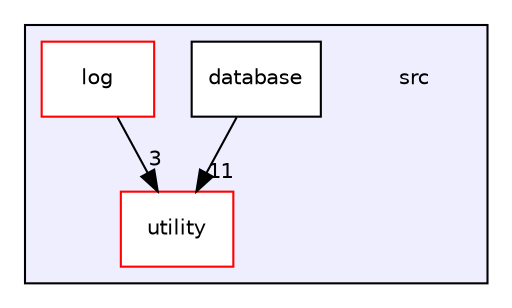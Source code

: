 digraph "/home/hoo/project/Express/src" {
  compound=true
  node [ fontsize="10", fontname="Helvetica"];
  edge [ labelfontsize="10", labelfontname="Helvetica"];
  subgraph clusterdir_68267d1309a1af8e8297ef4c3efbcdba {
    graph [ bgcolor="#eeeeff", pencolor="black", label="" URL="dir_68267d1309a1af8e8297ef4c3efbcdba.html"];
    dir_68267d1309a1af8e8297ef4c3efbcdba [shape=plaintext label="src"];
  dir_803ee67260c130b45d29089798491ab2 [shape=box label="database" fillcolor="white" style="filled" URL="dir_803ee67260c130b45d29089798491ab2.html"];
  dir_2241064965c8d9ca993f08b926076f7d [shape=box label="log" fillcolor="white" style="filled" color="red" URL="dir_2241064965c8d9ca993f08b926076f7d.html"];
  dir_0619a8f54b4fad7043a6de45be8fde0b [shape=box label="utility" fillcolor="white" style="filled" color="red" URL="dir_0619a8f54b4fad7043a6de45be8fde0b.html"];
  }
  dir_2241064965c8d9ca993f08b926076f7d->dir_0619a8f54b4fad7043a6de45be8fde0b [headlabel="3", labeldistance=1.5 headhref="dir_000002_000004.html"];
  dir_803ee67260c130b45d29089798491ab2->dir_0619a8f54b4fad7043a6de45be8fde0b [headlabel="11", labeldistance=1.5 headhref="dir_000001_000004.html"];
}
